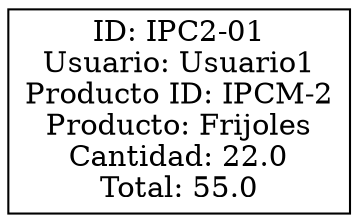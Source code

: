 digraph G {
     rankdir=TB;
     node[shape=record];
node0 [label="ID: IPC2-01\nUsuario: Usuario1\nProducto ID: IPCM-2\nProducto: Frijoles\nCantidad: 22.0\nTotal: 55.0"];
}